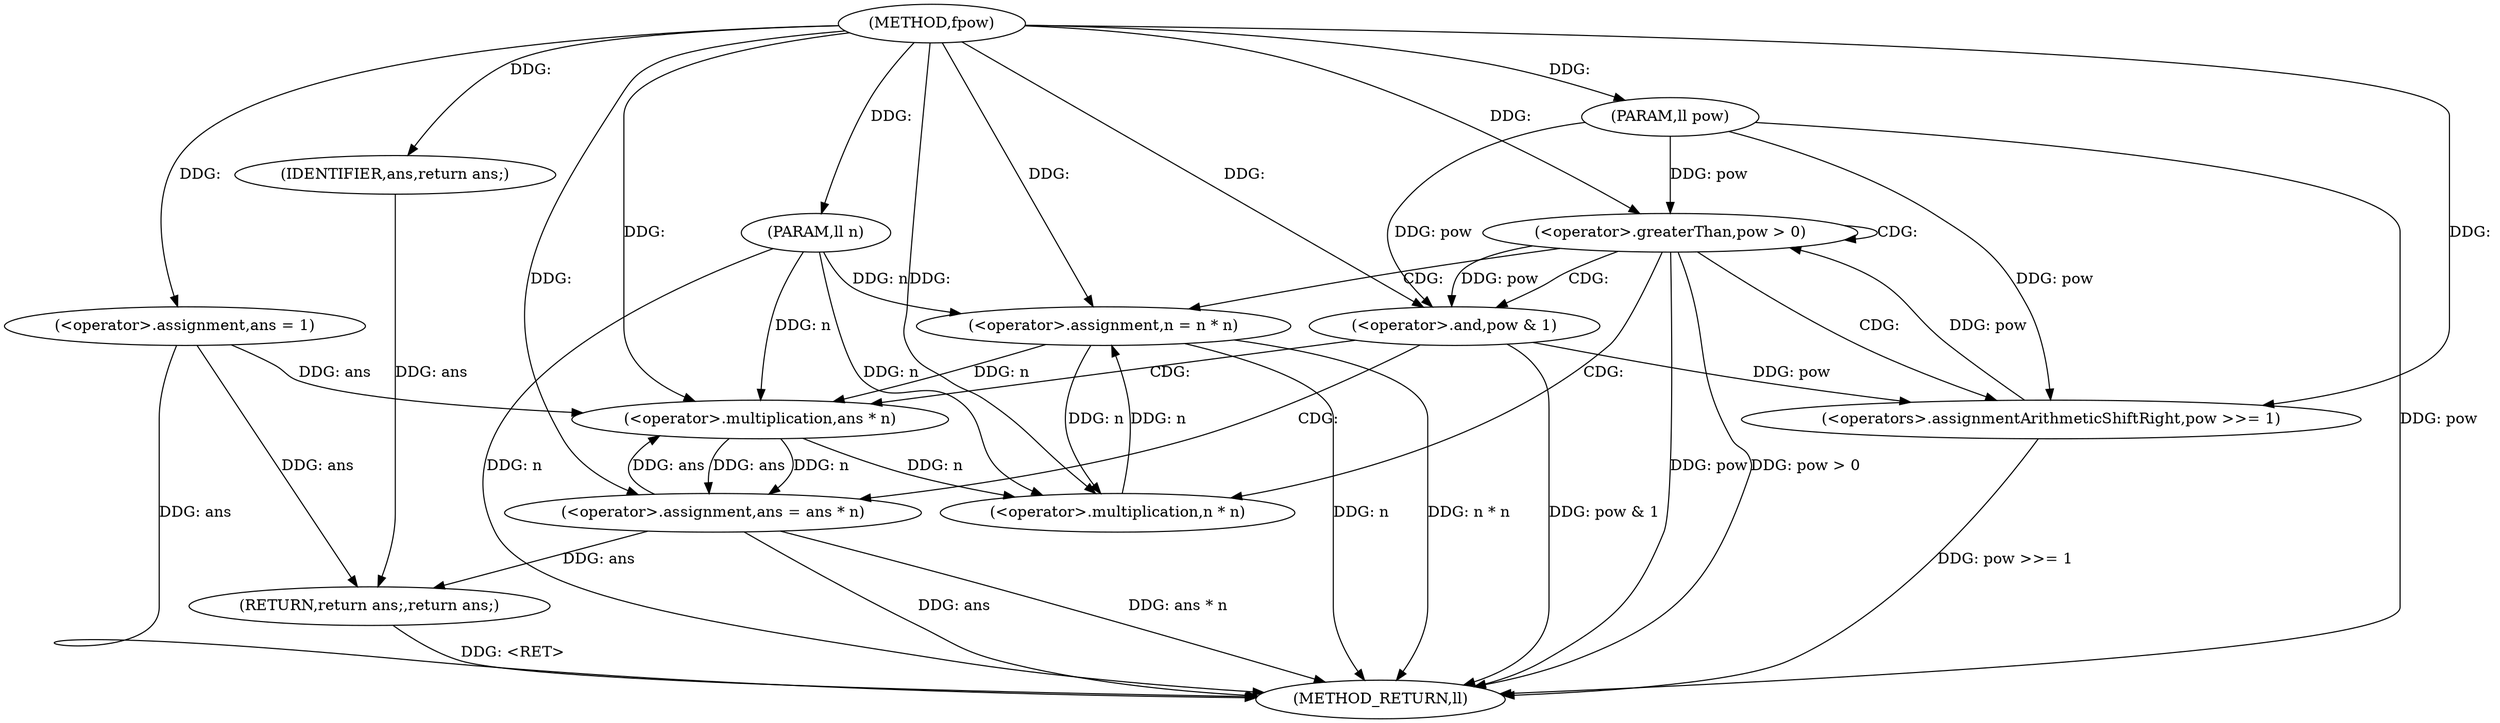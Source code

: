digraph "fpow" {  
"1000102" [label = "(METHOD,fpow)" ]
"1000134" [label = "(METHOD_RETURN,ll)" ]
"1000103" [label = "(PARAM,ll n)" ]
"1000104" [label = "(PARAM,ll pow)" ]
"1000107" [label = "(<operator>.assignment,ans = 1)" ]
"1000132" [label = "(RETURN,return ans;,return ans;)" ]
"1000111" [label = "(<operator>.greaterThan,pow > 0)" ]
"1000133" [label = "(IDENTIFIER,ans,return ans;)" ]
"1000124" [label = "(<operators>.assignmentArithmeticShiftRight,pow >>= 1)" ]
"1000127" [label = "(<operator>.assignment,n = n * n)" ]
"1000116" [label = "(<operator>.and,pow & 1)" ]
"1000119" [label = "(<operator>.assignment,ans = ans * n)" ]
"1000129" [label = "(<operator>.multiplication,n * n)" ]
"1000121" [label = "(<operator>.multiplication,ans * n)" ]
  "1000103" -> "1000134"  [ label = "DDG: n"] 
  "1000104" -> "1000134"  [ label = "DDG: pow"] 
  "1000107" -> "1000134"  [ label = "DDG: ans"] 
  "1000111" -> "1000134"  [ label = "DDG: pow"] 
  "1000111" -> "1000134"  [ label = "DDG: pow > 0"] 
  "1000116" -> "1000134"  [ label = "DDG: pow & 1"] 
  "1000119" -> "1000134"  [ label = "DDG: ans"] 
  "1000119" -> "1000134"  [ label = "DDG: ans * n"] 
  "1000124" -> "1000134"  [ label = "DDG: pow >>= 1"] 
  "1000127" -> "1000134"  [ label = "DDG: n"] 
  "1000127" -> "1000134"  [ label = "DDG: n * n"] 
  "1000132" -> "1000134"  [ label = "DDG: <RET>"] 
  "1000102" -> "1000103"  [ label = "DDG: "] 
  "1000102" -> "1000104"  [ label = "DDG: "] 
  "1000102" -> "1000107"  [ label = "DDG: "] 
  "1000133" -> "1000132"  [ label = "DDG: ans"] 
  "1000107" -> "1000132"  [ label = "DDG: ans"] 
  "1000119" -> "1000132"  [ label = "DDG: ans"] 
  "1000102" -> "1000133"  [ label = "DDG: "] 
  "1000124" -> "1000111"  [ label = "DDG: pow"] 
  "1000104" -> "1000111"  [ label = "DDG: pow"] 
  "1000102" -> "1000111"  [ label = "DDG: "] 
  "1000129" -> "1000127"  [ label = "DDG: n"] 
  "1000121" -> "1000119"  [ label = "DDG: n"] 
  "1000121" -> "1000119"  [ label = "DDG: ans"] 
  "1000116" -> "1000124"  [ label = "DDG: pow"] 
  "1000104" -> "1000124"  [ label = "DDG: pow"] 
  "1000102" -> "1000124"  [ label = "DDG: "] 
  "1000103" -> "1000127"  [ label = "DDG: n"] 
  "1000102" -> "1000127"  [ label = "DDG: "] 
  "1000111" -> "1000116"  [ label = "DDG: pow"] 
  "1000104" -> "1000116"  [ label = "DDG: pow"] 
  "1000102" -> "1000116"  [ label = "DDG: "] 
  "1000102" -> "1000119"  [ label = "DDG: "] 
  "1000121" -> "1000129"  [ label = "DDG: n"] 
  "1000127" -> "1000129"  [ label = "DDG: n"] 
  "1000103" -> "1000129"  [ label = "DDG: n"] 
  "1000102" -> "1000129"  [ label = "DDG: "] 
  "1000107" -> "1000121"  [ label = "DDG: ans"] 
  "1000119" -> "1000121"  [ label = "DDG: ans"] 
  "1000102" -> "1000121"  [ label = "DDG: "] 
  "1000127" -> "1000121"  [ label = "DDG: n"] 
  "1000103" -> "1000121"  [ label = "DDG: n"] 
  "1000111" -> "1000129"  [ label = "CDG: "] 
  "1000111" -> "1000124"  [ label = "CDG: "] 
  "1000111" -> "1000116"  [ label = "CDG: "] 
  "1000111" -> "1000127"  [ label = "CDG: "] 
  "1000111" -> "1000111"  [ label = "CDG: "] 
  "1000116" -> "1000121"  [ label = "CDG: "] 
  "1000116" -> "1000119"  [ label = "CDG: "] 
}
